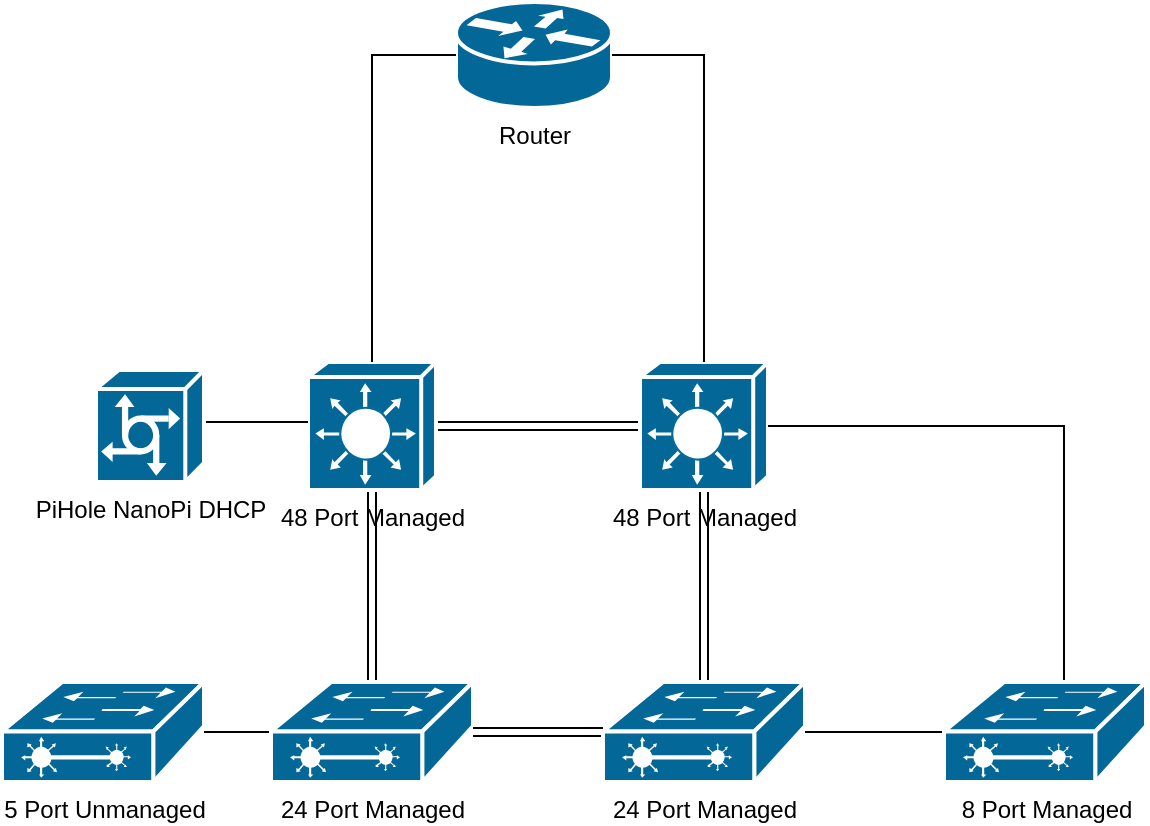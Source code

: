 <mxfile version="26.0.2">
  <diagram name="Page-1" id="c37626ed-c26b-45fb-9056-f9ebc6bb27b6">
    <mxGraphModel dx="1366" dy="716" grid="1" gridSize="10" guides="1" tooltips="1" connect="1" arrows="1" fold="1" page="1" pageScale="1" pageWidth="1100" pageHeight="850" background="none" math="0" shadow="0">
      <root>
        <mxCell id="0" />
        <mxCell id="1" parent="0" />
        <mxCell id="J3IBmnWqB0hVyUZKpFDS-2" value="Router" style="shape=mxgraph.cisco.routers.router;sketch=0;html=1;pointerEvents=1;dashed=0;fillColor=#036897;strokeColor=#ffffff;strokeWidth=2;verticalLabelPosition=bottom;verticalAlign=top;align=center;outlineConnect=0;" vertex="1" parent="1">
          <mxGeometry x="560" y="60" width="78" height="53" as="geometry" />
        </mxCell>
        <mxCell id="J3IBmnWqB0hVyUZKpFDS-5" style="rounded=0;orthogonalLoop=1;jettySize=auto;html=1;shape=link;" edge="1" parent="1" source="J3IBmnWqB0hVyUZKpFDS-3" target="J3IBmnWqB0hVyUZKpFDS-4">
          <mxGeometry relative="1" as="geometry" />
        </mxCell>
        <mxCell id="J3IBmnWqB0hVyUZKpFDS-12" value="" style="edgeStyle=orthogonalEdgeStyle;rounded=0;orthogonalLoop=1;jettySize=auto;html=1;shape=link;" edge="1" parent="1" source="J3IBmnWqB0hVyUZKpFDS-3" target="J3IBmnWqB0hVyUZKpFDS-9">
          <mxGeometry relative="1" as="geometry" />
        </mxCell>
        <mxCell id="J3IBmnWqB0hVyUZKpFDS-3" value="48 Port Managed" style="shape=mxgraph.cisco.switches.layer_3_switch;sketch=0;html=1;pointerEvents=1;dashed=0;fillColor=#036897;strokeColor=#ffffff;strokeWidth=2;verticalLabelPosition=bottom;verticalAlign=top;align=center;outlineConnect=0;" vertex="1" parent="1">
          <mxGeometry x="486" y="240" width="64" height="64" as="geometry" />
        </mxCell>
        <mxCell id="J3IBmnWqB0hVyUZKpFDS-13" value="" style="edgeStyle=orthogonalEdgeStyle;rounded=0;orthogonalLoop=1;jettySize=auto;html=1;shape=link;" edge="1" parent="1" source="J3IBmnWqB0hVyUZKpFDS-4" target="J3IBmnWqB0hVyUZKpFDS-10">
          <mxGeometry relative="1" as="geometry" />
        </mxCell>
        <mxCell id="J3IBmnWqB0hVyUZKpFDS-4" value="48 Port Managed" style="shape=mxgraph.cisco.switches.layer_3_switch;sketch=0;html=1;pointerEvents=1;dashed=0;fillColor=#036897;strokeColor=#ffffff;strokeWidth=2;verticalLabelPosition=bottom;verticalAlign=top;align=center;outlineConnect=0;" vertex="1" parent="1">
          <mxGeometry x="652" y="240" width="64" height="64" as="geometry" />
        </mxCell>
        <mxCell id="J3IBmnWqB0hVyUZKpFDS-6" style="edgeStyle=orthogonalEdgeStyle;rounded=0;orthogonalLoop=1;jettySize=auto;html=1;entryX=0.5;entryY=0;entryDx=0;entryDy=0;entryPerimeter=0;endArrow=none;endFill=0;" edge="1" parent="1" source="J3IBmnWqB0hVyUZKpFDS-2" target="J3IBmnWqB0hVyUZKpFDS-3">
          <mxGeometry relative="1" as="geometry" />
        </mxCell>
        <mxCell id="J3IBmnWqB0hVyUZKpFDS-7" style="edgeStyle=orthogonalEdgeStyle;rounded=0;orthogonalLoop=1;jettySize=auto;html=1;entryX=0.5;entryY=0;entryDx=0;entryDy=0;entryPerimeter=0;exitX=1;exitY=0.5;exitDx=0;exitDy=0;exitPerimeter=0;endArrow=none;endFill=0;" edge="1" parent="1" source="J3IBmnWqB0hVyUZKpFDS-2" target="J3IBmnWqB0hVyUZKpFDS-4">
          <mxGeometry relative="1" as="geometry">
            <mxPoint x="650" y="146" as="sourcePoint" />
            <Array as="points">
              <mxPoint x="684" y="86" />
            </Array>
          </mxGeometry>
        </mxCell>
        <mxCell id="J3IBmnWqB0hVyUZKpFDS-8" value="5 Port Unmanaged" style="shape=mxgraph.cisco.switches.layer_2_remote_switch;sketch=0;html=1;pointerEvents=1;dashed=0;fillColor=#036897;strokeColor=#ffffff;strokeWidth=2;verticalLabelPosition=bottom;verticalAlign=top;align=center;outlineConnect=0;" vertex="1" parent="1">
          <mxGeometry x="333" y="400" width="101" height="50" as="geometry" />
        </mxCell>
        <mxCell id="J3IBmnWqB0hVyUZKpFDS-21" value="" style="edgeStyle=orthogonalEdgeStyle;rounded=0;orthogonalLoop=1;jettySize=auto;html=1;endArrow=none;endFill=0;" edge="1" parent="1" source="J3IBmnWqB0hVyUZKpFDS-9" target="J3IBmnWqB0hVyUZKpFDS-8">
          <mxGeometry relative="1" as="geometry" />
        </mxCell>
        <mxCell id="J3IBmnWqB0hVyUZKpFDS-9" value="24 Port Managed" style="shape=mxgraph.cisco.switches.layer_2_remote_switch;sketch=0;html=1;pointerEvents=1;dashed=0;fillColor=#036897;strokeColor=#ffffff;strokeWidth=2;verticalLabelPosition=bottom;verticalAlign=top;align=center;outlineConnect=0;" vertex="1" parent="1">
          <mxGeometry x="467.5" y="400" width="101" height="50" as="geometry" />
        </mxCell>
        <mxCell id="J3IBmnWqB0hVyUZKpFDS-14" value="" style="edgeStyle=orthogonalEdgeStyle;rounded=0;orthogonalLoop=1;jettySize=auto;html=1;shape=link;" edge="1" parent="1" source="J3IBmnWqB0hVyUZKpFDS-10" target="J3IBmnWqB0hVyUZKpFDS-9">
          <mxGeometry relative="1" as="geometry" />
        </mxCell>
        <mxCell id="J3IBmnWqB0hVyUZKpFDS-10" value="24 Port Managed" style="shape=mxgraph.cisco.switches.layer_2_remote_switch;sketch=0;html=1;pointerEvents=1;dashed=0;fillColor=#036897;strokeColor=#ffffff;strokeWidth=2;verticalLabelPosition=bottom;verticalAlign=top;align=center;outlineConnect=0;" vertex="1" parent="1">
          <mxGeometry x="633.5" y="400" width="101" height="50" as="geometry" />
        </mxCell>
        <mxCell id="J3IBmnWqB0hVyUZKpFDS-17" value="" style="edgeStyle=orthogonalEdgeStyle;rounded=0;orthogonalLoop=1;jettySize=auto;html=1;entryX=1;entryY=0.5;entryDx=0;entryDy=0;entryPerimeter=0;endArrow=none;endFill=0;" edge="1" parent="1" source="J3IBmnWqB0hVyUZKpFDS-11" target="J3IBmnWqB0hVyUZKpFDS-4">
          <mxGeometry relative="1" as="geometry">
            <mxPoint x="854.5" y="320" as="targetPoint" />
            <Array as="points">
              <mxPoint x="864" y="272" />
            </Array>
          </mxGeometry>
        </mxCell>
        <mxCell id="J3IBmnWqB0hVyUZKpFDS-18" value="" style="edgeStyle=orthogonalEdgeStyle;rounded=0;orthogonalLoop=1;jettySize=auto;html=1;endArrow=none;endFill=0;" edge="1" parent="1" source="J3IBmnWqB0hVyUZKpFDS-11" target="J3IBmnWqB0hVyUZKpFDS-10">
          <mxGeometry relative="1" as="geometry" />
        </mxCell>
        <mxCell id="J3IBmnWqB0hVyUZKpFDS-11" value="8 Port Managed" style="shape=mxgraph.cisco.switches.layer_2_remote_switch;sketch=0;html=1;pointerEvents=1;dashed=0;fillColor=#036897;strokeColor=#ffffff;strokeWidth=2;verticalLabelPosition=bottom;verticalAlign=top;align=center;outlineConnect=0;" vertex="1" parent="1">
          <mxGeometry x="804" y="400" width="101" height="50" as="geometry" />
        </mxCell>
        <mxCell id="J3IBmnWqB0hVyUZKpFDS-20" value="" style="edgeStyle=orthogonalEdgeStyle;rounded=0;orthogonalLoop=1;jettySize=auto;html=1;endArrow=none;endFill=0;" edge="1" parent="1" source="J3IBmnWqB0hVyUZKpFDS-19" target="J3IBmnWqB0hVyUZKpFDS-3">
          <mxGeometry relative="1" as="geometry">
            <Array as="points">
              <mxPoint x="470" y="270" />
              <mxPoint x="470" y="270" />
            </Array>
          </mxGeometry>
        </mxCell>
        <mxCell id="J3IBmnWqB0hVyUZKpFDS-19" value="PiHole NanoPi DHCP" style="shape=mxgraph.cisco.servers.communications_server;sketch=0;html=1;pointerEvents=1;dashed=0;fillColor=#036897;strokeColor=#ffffff;strokeWidth=2;verticalLabelPosition=bottom;verticalAlign=top;align=center;outlineConnect=0;" vertex="1" parent="1">
          <mxGeometry x="380" y="244" width="54" height="56" as="geometry" />
        </mxCell>
      </root>
    </mxGraphModel>
  </diagram>
</mxfile>
